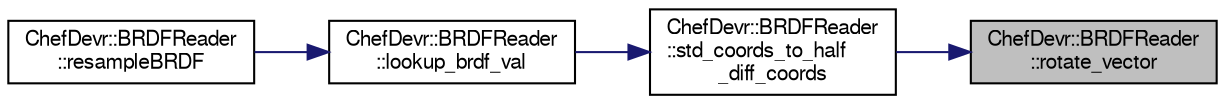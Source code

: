 digraph "ChefDevr::BRDFReader::rotate_vector"
{
 // LATEX_PDF_SIZE
  edge [fontname="FreeSans",fontsize="10",labelfontname="FreeSans",labelfontsize="10"];
  node [fontname="FreeSans",fontsize="10",shape=record];
  rankdir="RL";
  Node38 [label="ChefDevr::BRDFReader\l::rotate_vector",height=0.2,width=0.4,color="black", fillcolor="grey75", style="filled", fontcolor="black",tooltip="Rotates a vector along an axis."];
  Node38 -> Node39 [dir="back",color="midnightblue",fontsize="10",style="solid",fontname="FreeSans"];
  Node39 [label="ChefDevr::BRDFReader\l::std_coords_to_half\l_diff_coords",height=0.2,width=0.4,color="black", fillcolor="white", style="filled",URL="$class_chef_devr_1_1_b_r_d_f_reader.html#ab6a38cb74127f68f8f82bfde7afa9f27",tooltip="Converts standard coordinates to half vector/difference vector coordinates."];
  Node39 -> Node40 [dir="back",color="midnightblue",fontsize="10",style="solid",fontname="FreeSans"];
  Node40 [label="ChefDevr::BRDFReader\l::lookup_brdf_val",height=0.2,width=0.4,color="black", fillcolor="white", style="filled",URL="$class_chef_devr_1_1_b_r_d_f_reader.html#a52a4fc59f6adee91e2e697b8a703d8c8",tooltip="Extracts a color in a BRDF from a pair of incoming and outgoing angles."];
  Node40 -> Node41 [dir="back",color="midnightblue",fontsize="10",style="solid",fontname="FreeSans"];
  Node41 [label="ChefDevr::BRDFReader\l::resampleBRDF",height=0.2,width=0.4,color="black", fillcolor="white", style="filled",URL="$class_chef_devr_1_1_b_r_d_f_reader.html#a660c35ad652c7ff79a8391e5399680d7",tooltip="Resamples a BRDF."];
}
